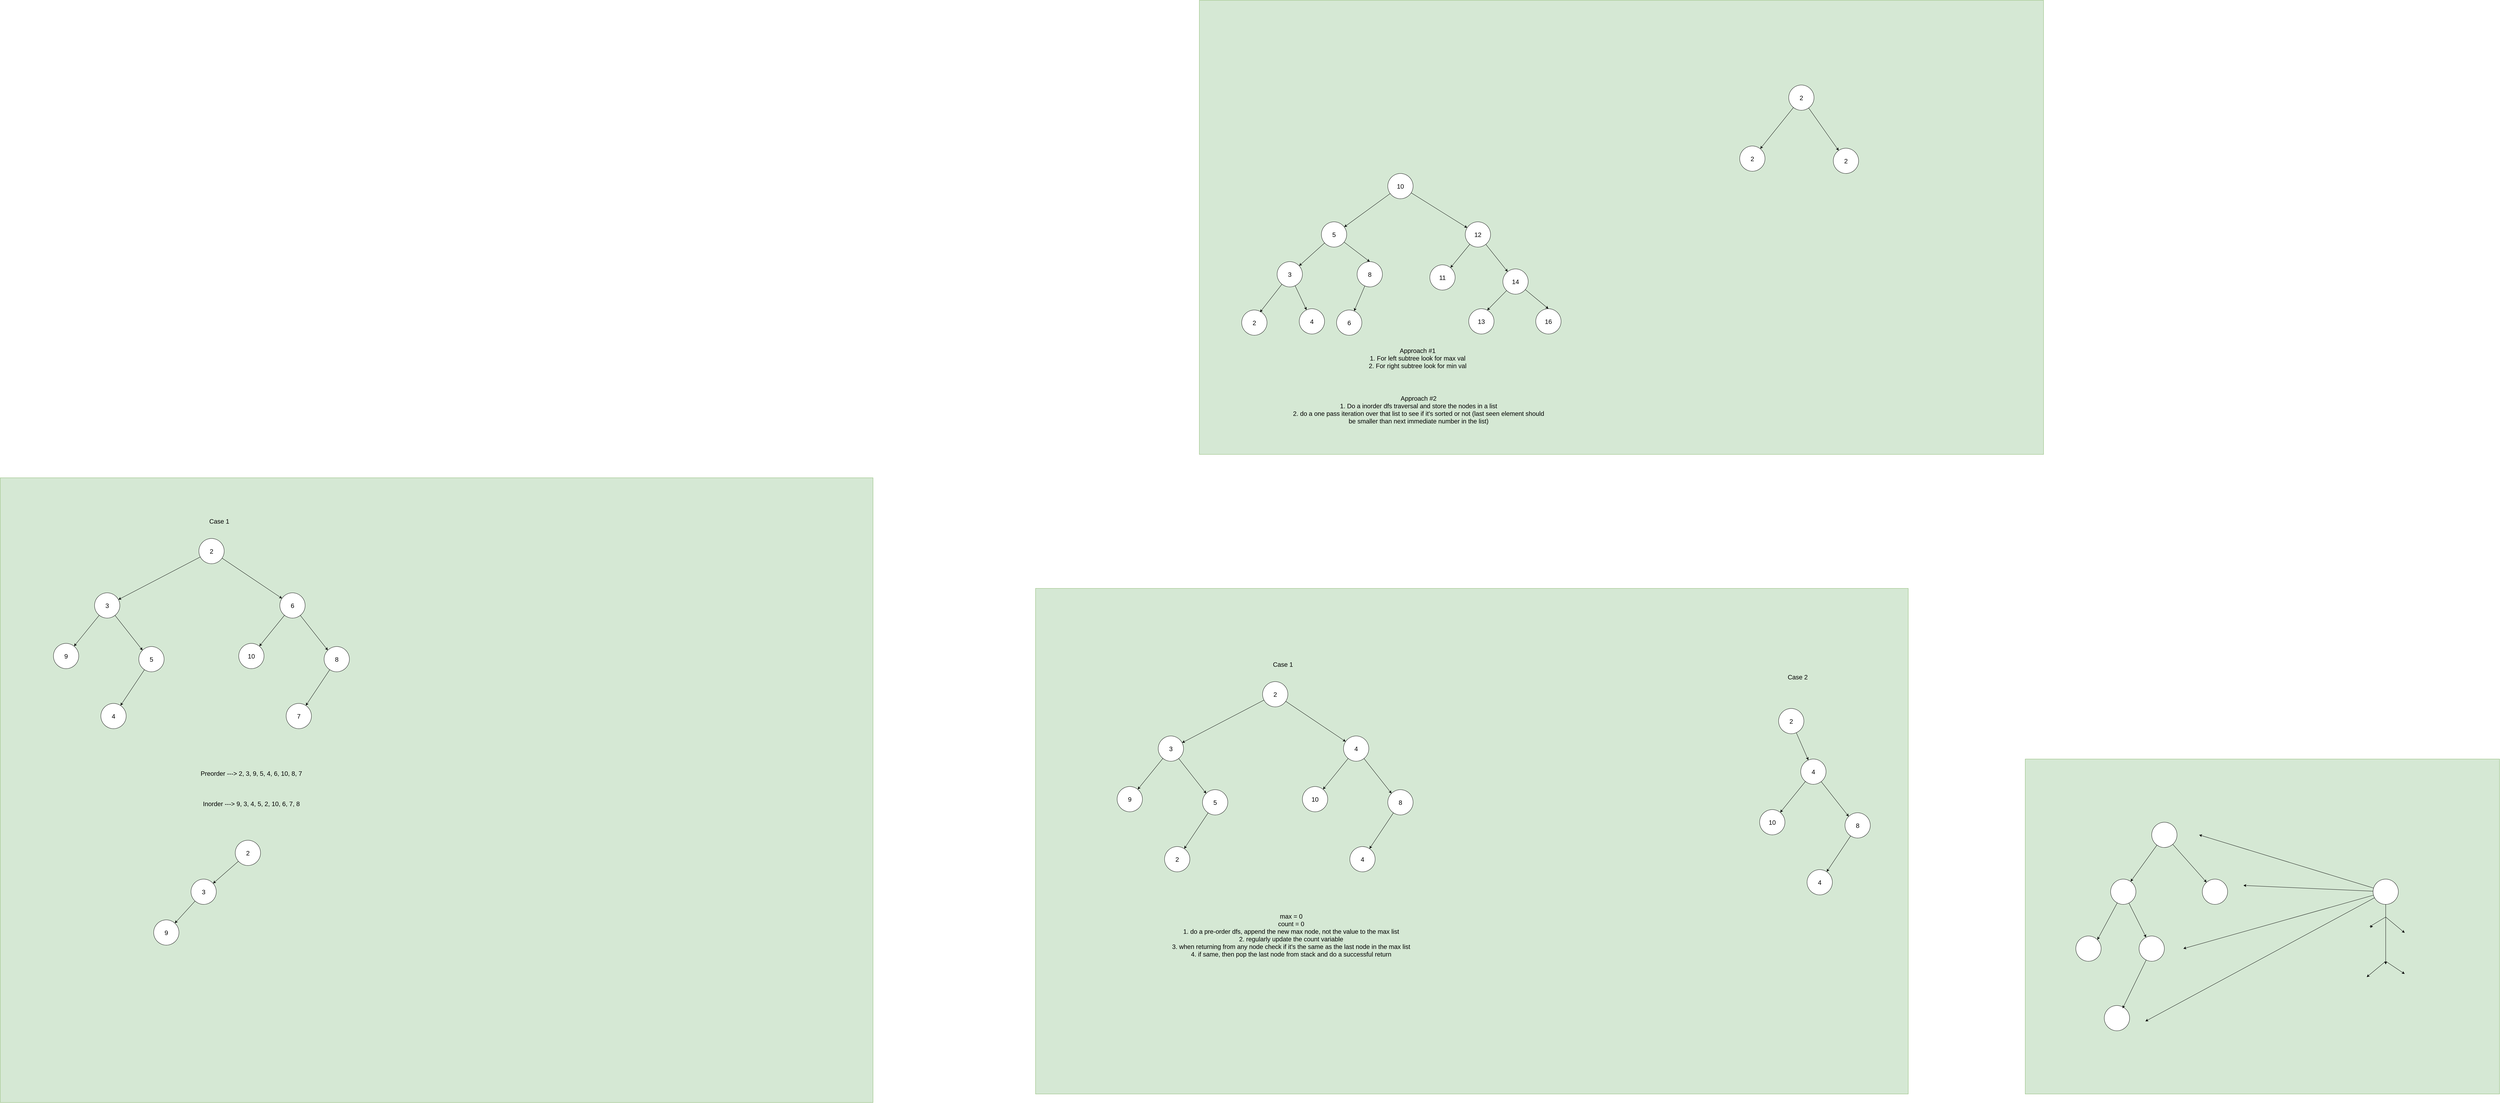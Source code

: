 <mxfile version="28.1.2">
  <diagram name="Page-1" id="-V5eyUZUevWGcDfwCRki">
    <mxGraphModel dx="8384" dy="3651" grid="0" gridSize="10" guides="1" tooltips="1" connect="1" arrows="1" fold="1" page="0" pageScale="1" pageWidth="827" pageHeight="1169" math="0" shadow="0">
      <root>
        <mxCell id="0" />
        <mxCell id="1" parent="0" />
        <mxCell id="ReoDC_EvISEHS6CsVMK7-22" value="" style="rounded=0;whiteSpace=wrap;html=1;fillColor=#d5e8d4;strokeColor=#82b366;movable=1;resizable=1;rotatable=1;deletable=1;editable=1;locked=0;connectable=1;" vertex="1" parent="1">
          <mxGeometry x="-6694" y="-980" width="2760" height="1977" as="geometry" />
        </mxCell>
        <mxCell id="ocrkSPp6K2ap7oZUDr7T-26" value="" style="rounded=0;whiteSpace=wrap;html=1;fillColor=#d5e8d4;strokeColor=#82b366;" parent="1" vertex="1">
          <mxGeometry x="-290" y="-90" width="1500" height="1060" as="geometry" />
        </mxCell>
        <mxCell id="ocrkSPp6K2ap7oZUDr7T-8" style="edgeStyle=none;rounded=0;orthogonalLoop=1;jettySize=auto;html=1;" parent="1" source="ocrkSPp6K2ap7oZUDr7T-1" target="ocrkSPp6K2ap7oZUDr7T-2" edge="1">
          <mxGeometry relative="1" as="geometry" />
        </mxCell>
        <mxCell id="ocrkSPp6K2ap7oZUDr7T-9" style="edgeStyle=none;rounded=0;orthogonalLoop=1;jettySize=auto;html=1;" parent="1" source="ocrkSPp6K2ap7oZUDr7T-1" target="ocrkSPp6K2ap7oZUDr7T-3" edge="1">
          <mxGeometry relative="1" as="geometry" />
        </mxCell>
        <mxCell id="ocrkSPp6K2ap7oZUDr7T-1" value="" style="ellipse;whiteSpace=wrap;html=1;aspect=fixed;" parent="1" vertex="1">
          <mxGeometry x="110" y="110" width="80" height="80" as="geometry" />
        </mxCell>
        <mxCell id="ocrkSPp6K2ap7oZUDr7T-10" style="edgeStyle=none;rounded=0;orthogonalLoop=1;jettySize=auto;html=1;entryX=1;entryY=0;entryDx=0;entryDy=0;" parent="1" source="ocrkSPp6K2ap7oZUDr7T-2" target="ocrkSPp6K2ap7oZUDr7T-4" edge="1">
          <mxGeometry relative="1" as="geometry" />
        </mxCell>
        <mxCell id="ocrkSPp6K2ap7oZUDr7T-11" style="edgeStyle=none;rounded=0;orthogonalLoop=1;jettySize=auto;html=1;" parent="1" source="ocrkSPp6K2ap7oZUDr7T-2" target="ocrkSPp6K2ap7oZUDr7T-5" edge="1">
          <mxGeometry relative="1" as="geometry" />
        </mxCell>
        <mxCell id="ocrkSPp6K2ap7oZUDr7T-2" value="" style="ellipse;whiteSpace=wrap;html=1;aspect=fixed;" parent="1" vertex="1">
          <mxGeometry x="-20" y="290" width="80" height="80" as="geometry" />
        </mxCell>
        <mxCell id="ocrkSPp6K2ap7oZUDr7T-3" value="" style="ellipse;whiteSpace=wrap;html=1;aspect=fixed;" parent="1" vertex="1">
          <mxGeometry x="270" y="290" width="80" height="80" as="geometry" />
        </mxCell>
        <mxCell id="ocrkSPp6K2ap7oZUDr7T-4" value="" style="ellipse;whiteSpace=wrap;html=1;aspect=fixed;" parent="1" vertex="1">
          <mxGeometry x="-130" y="470" width="80" height="80" as="geometry" />
        </mxCell>
        <mxCell id="ocrkSPp6K2ap7oZUDr7T-5" value="" style="ellipse;whiteSpace=wrap;html=1;aspect=fixed;" parent="1" vertex="1">
          <mxGeometry x="70" y="470" width="80" height="80" as="geometry" />
        </mxCell>
        <mxCell id="ocrkSPp6K2ap7oZUDr7T-6" value="" style="ellipse;whiteSpace=wrap;html=1;aspect=fixed;" parent="1" vertex="1">
          <mxGeometry x="-40" y="690" width="80" height="80" as="geometry" />
        </mxCell>
        <mxCell id="ocrkSPp6K2ap7oZUDr7T-12" style="edgeStyle=none;rounded=0;orthogonalLoop=1;jettySize=auto;html=1;entryX=0.725;entryY=0.113;entryDx=0;entryDy=0;entryPerimeter=0;" parent="1" source="ocrkSPp6K2ap7oZUDr7T-5" target="ocrkSPp6K2ap7oZUDr7T-6" edge="1">
          <mxGeometry relative="1" as="geometry" />
        </mxCell>
        <mxCell id="ocrkSPp6K2ap7oZUDr7T-14" style="edgeStyle=none;rounded=0;orthogonalLoop=1;jettySize=auto;html=1;" parent="1" source="ocrkSPp6K2ap7oZUDr7T-13" edge="1">
          <mxGeometry relative="1" as="geometry">
            <mxPoint x="850" y="560" as="targetPoint" />
          </mxGeometry>
        </mxCell>
        <mxCell id="ocrkSPp6K2ap7oZUDr7T-21" style="edgeStyle=none;rounded=0;orthogonalLoop=1;jettySize=auto;html=1;" parent="1" source="ocrkSPp6K2ap7oZUDr7T-13" edge="1">
          <mxGeometry relative="1" as="geometry">
            <mxPoint x="400" y="310" as="targetPoint" />
          </mxGeometry>
        </mxCell>
        <mxCell id="ocrkSPp6K2ap7oZUDr7T-22" style="edgeStyle=none;rounded=0;orthogonalLoop=1;jettySize=auto;html=1;" parent="1" source="ocrkSPp6K2ap7oZUDr7T-13" edge="1">
          <mxGeometry relative="1" as="geometry">
            <mxPoint x="210" y="510" as="targetPoint" />
          </mxGeometry>
        </mxCell>
        <mxCell id="ocrkSPp6K2ap7oZUDr7T-23" style="edgeStyle=none;rounded=0;orthogonalLoop=1;jettySize=auto;html=1;" parent="1" source="ocrkSPp6K2ap7oZUDr7T-13" edge="1">
          <mxGeometry relative="1" as="geometry">
            <mxPoint x="90" y="740" as="targetPoint" />
          </mxGeometry>
        </mxCell>
        <mxCell id="ocrkSPp6K2ap7oZUDr7T-24" style="edgeStyle=none;rounded=0;orthogonalLoop=1;jettySize=auto;html=1;" parent="1" source="ocrkSPp6K2ap7oZUDr7T-13" edge="1">
          <mxGeometry relative="1" as="geometry">
            <mxPoint x="260" y="150" as="targetPoint" />
          </mxGeometry>
        </mxCell>
        <mxCell id="ocrkSPp6K2ap7oZUDr7T-13" value="" style="ellipse;whiteSpace=wrap;html=1;aspect=fixed;" parent="1" vertex="1">
          <mxGeometry x="810" y="290" width="80" height="80" as="geometry" />
        </mxCell>
        <mxCell id="ocrkSPp6K2ap7oZUDr7T-15" style="edgeStyle=none;rounded=0;orthogonalLoop=1;jettySize=auto;html=1;" parent="1" edge="1">
          <mxGeometry relative="1" as="geometry">
            <mxPoint x="810" y="440" as="targetPoint" />
            <mxPoint x="850" y="410" as="sourcePoint" />
            <Array as="points">
              <mxPoint x="800" y="440" />
            </Array>
          </mxGeometry>
        </mxCell>
        <mxCell id="ocrkSPp6K2ap7oZUDr7T-17" style="edgeStyle=none;rounded=0;orthogonalLoop=1;jettySize=auto;html=1;" parent="1" edge="1">
          <mxGeometry relative="1" as="geometry">
            <mxPoint x="910" y="460" as="targetPoint" />
            <mxPoint x="850" y="410" as="sourcePoint" />
          </mxGeometry>
        </mxCell>
        <mxCell id="ocrkSPp6K2ap7oZUDr7T-19" style="edgeStyle=none;rounded=0;orthogonalLoop=1;jettySize=auto;html=1;" parent="1" edge="1">
          <mxGeometry relative="1" as="geometry">
            <mxPoint x="790" y="600" as="targetPoint" />
            <mxPoint x="850" y="550" as="sourcePoint" />
          </mxGeometry>
        </mxCell>
        <mxCell id="ocrkSPp6K2ap7oZUDr7T-20" style="edgeStyle=none;rounded=0;orthogonalLoop=1;jettySize=auto;html=1;" parent="1" edge="1">
          <mxGeometry relative="1" as="geometry">
            <mxPoint x="910" y="590" as="targetPoint" />
            <mxPoint x="850" y="550" as="sourcePoint" />
          </mxGeometry>
        </mxCell>
        <mxCell id="ocrkSPp6K2ap7oZUDr7T-27" value="" style="rounded=0;whiteSpace=wrap;html=1;fillColor=#d5e8d4;strokeColor=#82b366;movable=0;resizable=0;rotatable=0;deletable=0;editable=0;locked=1;connectable=0;" parent="1" vertex="1">
          <mxGeometry x="-3420" y="-630" width="2760" height="1600" as="geometry" />
        </mxCell>
        <mxCell id="ocrkSPp6K2ap7oZUDr7T-40" value="" style="group" parent="1" vertex="1" connectable="0">
          <mxGeometry x="-1130" y="-250" width="350" height="590" as="geometry" />
        </mxCell>
        <mxCell id="ocrkSPp6K2ap7oZUDr7T-33" style="edgeStyle=none;rounded=0;orthogonalLoop=1;jettySize=auto;html=1;" parent="ocrkSPp6K2ap7oZUDr7T-40" source="ocrkSPp6K2ap7oZUDr7T-28" target="ocrkSPp6K2ap7oZUDr7T-29" edge="1">
          <mxGeometry relative="1" as="geometry" />
        </mxCell>
        <mxCell id="ocrkSPp6K2ap7oZUDr7T-28" value="&lt;font style=&quot;font-size: 20px;&quot;&gt;2&lt;/font&gt;" style="ellipse;whiteSpace=wrap;html=1;aspect=fixed;" parent="ocrkSPp6K2ap7oZUDr7T-40" vertex="1">
          <mxGeometry x="60" width="80" height="80" as="geometry" />
        </mxCell>
        <mxCell id="ocrkSPp6K2ap7oZUDr7T-35" style="edgeStyle=none;rounded=0;orthogonalLoop=1;jettySize=auto;html=1;" parent="ocrkSPp6K2ap7oZUDr7T-40" source="ocrkSPp6K2ap7oZUDr7T-29" target="ocrkSPp6K2ap7oZUDr7T-30" edge="1">
          <mxGeometry relative="1" as="geometry" />
        </mxCell>
        <mxCell id="ocrkSPp6K2ap7oZUDr7T-36" style="edgeStyle=none;rounded=0;orthogonalLoop=1;jettySize=auto;html=1;entryX=0;entryY=0;entryDx=0;entryDy=0;" parent="ocrkSPp6K2ap7oZUDr7T-40" source="ocrkSPp6K2ap7oZUDr7T-29" target="ocrkSPp6K2ap7oZUDr7T-31" edge="1">
          <mxGeometry relative="1" as="geometry" />
        </mxCell>
        <mxCell id="ocrkSPp6K2ap7oZUDr7T-29" value="4" style="ellipse;whiteSpace=wrap;html=1;aspect=fixed;fontSize=20;" parent="ocrkSPp6K2ap7oZUDr7T-40" vertex="1">
          <mxGeometry x="130" y="160" width="80" height="80" as="geometry" />
        </mxCell>
        <mxCell id="ocrkSPp6K2ap7oZUDr7T-30" value="10" style="ellipse;whiteSpace=wrap;html=1;aspect=fixed;fontSize=20;" parent="ocrkSPp6K2ap7oZUDr7T-40" vertex="1">
          <mxGeometry y="320" width="80" height="80" as="geometry" />
        </mxCell>
        <mxCell id="ocrkSPp6K2ap7oZUDr7T-34" style="edgeStyle=none;rounded=0;orthogonalLoop=1;jettySize=auto;html=1;" parent="ocrkSPp6K2ap7oZUDr7T-40" source="ocrkSPp6K2ap7oZUDr7T-31" target="ocrkSPp6K2ap7oZUDr7T-32" edge="1">
          <mxGeometry relative="1" as="geometry" />
        </mxCell>
        <mxCell id="ocrkSPp6K2ap7oZUDr7T-31" value="8" style="ellipse;whiteSpace=wrap;html=1;aspect=fixed;fontSize=20;" parent="ocrkSPp6K2ap7oZUDr7T-40" vertex="1">
          <mxGeometry x="270" y="330" width="80" height="80" as="geometry" />
        </mxCell>
        <mxCell id="ocrkSPp6K2ap7oZUDr7T-32" value="4" style="ellipse;whiteSpace=wrap;html=1;aspect=fixed;fontSize=20;" parent="ocrkSPp6K2ap7oZUDr7T-40" vertex="1">
          <mxGeometry x="150" y="510" width="80" height="80" as="geometry" />
        </mxCell>
        <mxCell id="ocrkSPp6K2ap7oZUDr7T-62" value="Case 2" style="text;html=1;align=center;verticalAlign=middle;whiteSpace=wrap;rounded=0;fontFamily=Helvetica;fontSize=20;fontColor=default;" parent="1" vertex="1">
          <mxGeometry x="-1053" y="-365" width="87" height="30" as="geometry" />
        </mxCell>
        <mxCell id="ocrkSPp6K2ap7oZUDr7T-63" value="max = 0&lt;div&gt;count = 0&lt;/div&gt;&lt;div&gt;1. do a pre-order dfs, append the new max node, not the value to the max list&lt;/div&gt;&lt;div&gt;2. regularly update the count variable&lt;/div&gt;&lt;div&gt;3. when returning from any node check if it&#39;s the same as the last node in the max list&lt;br&gt;4. if same, then pop the last node from stack and do a successful return&lt;/div&gt;" style="text;html=1;align=center;verticalAlign=middle;whiteSpace=wrap;rounded=0;fontFamily=Helvetica;fontSize=20;fontColor=default;" parent="1" vertex="1">
          <mxGeometry x="-3038" y="310" width="853" height="313" as="geometry" />
        </mxCell>
        <mxCell id="ocrkSPp6K2ap7oZUDr7T-64" value="" style="rounded=0;whiteSpace=wrap;html=1;fillColor=#d5e8d4;strokeColor=#82b366;movable=0;resizable=0;rotatable=0;deletable=0;editable=0;locked=1;connectable=0;" parent="1" vertex="1">
          <mxGeometry x="-2902" y="-2491" width="2670" height="1437" as="geometry" />
        </mxCell>
        <mxCell id="ocrkSPp6K2ap7oZUDr7T-67" value="" style="edgeStyle=none;rounded=0;orthogonalLoop=1;jettySize=auto;html=1;fontFamily=Helvetica;fontSize=20;fontColor=default;" parent="1" source="ocrkSPp6K2ap7oZUDr7T-65" target="ocrkSPp6K2ap7oZUDr7T-66" edge="1">
          <mxGeometry relative="1" as="geometry" />
        </mxCell>
        <mxCell id="ocrkSPp6K2ap7oZUDr7T-71" value="" style="edgeStyle=none;rounded=0;orthogonalLoop=1;jettySize=auto;html=1;fontFamily=Helvetica;fontSize=12;fontColor=default;" parent="1" source="ocrkSPp6K2ap7oZUDr7T-65" target="ocrkSPp6K2ap7oZUDr7T-70" edge="1">
          <mxGeometry relative="1" as="geometry" />
        </mxCell>
        <mxCell id="ocrkSPp6K2ap7oZUDr7T-65" value="10" style="ellipse;whiteSpace=wrap;html=1;aspect=fixed;fontSize=20;" parent="1" vertex="1">
          <mxGeometry x="-2306" y="-1943" width="80" height="80" as="geometry" />
        </mxCell>
        <mxCell id="ocrkSPp6K2ap7oZUDr7T-73" value="" style="edgeStyle=none;rounded=0;orthogonalLoop=1;jettySize=auto;html=1;fontFamily=Helvetica;fontSize=20;fontColor=default;" parent="1" source="ocrkSPp6K2ap7oZUDr7T-66" target="ocrkSPp6K2ap7oZUDr7T-72" edge="1">
          <mxGeometry relative="1" as="geometry" />
        </mxCell>
        <mxCell id="ocrkSPp6K2ap7oZUDr7T-75" value="" style="edgeStyle=none;rounded=0;orthogonalLoop=1;jettySize=auto;html=1;fontFamily=Helvetica;fontSize=20;fontColor=default;entryX=0.5;entryY=0;entryDx=0;entryDy=0;" parent="1" source="ocrkSPp6K2ap7oZUDr7T-66" target="ocrkSPp6K2ap7oZUDr7T-79" edge="1">
          <mxGeometry relative="1" as="geometry">
            <mxPoint x="-2347" y="-1653" as="targetPoint" />
          </mxGeometry>
        </mxCell>
        <mxCell id="ocrkSPp6K2ap7oZUDr7T-66" value="&lt;font style=&quot;font-size: 20px;&quot;&gt;5&lt;/font&gt;" style="ellipse;whiteSpace=wrap;html=1;aspect=fixed;" parent="1" vertex="1">
          <mxGeometry x="-2516" y="-1790" width="80" height="80" as="geometry" />
        </mxCell>
        <mxCell id="ocrkSPp6K2ap7oZUDr7T-88" style="edgeStyle=none;shape=connector;rounded=0;orthogonalLoop=1;jettySize=auto;html=1;strokeColor=default;align=center;verticalAlign=middle;fontFamily=Helvetica;fontSize=20;fontColor=default;labelBackgroundColor=default;endArrow=classic;" parent="1" source="ocrkSPp6K2ap7oZUDr7T-70" target="ocrkSPp6K2ap7oZUDr7T-86" edge="1">
          <mxGeometry relative="1" as="geometry" />
        </mxCell>
        <mxCell id="ocrkSPp6K2ap7oZUDr7T-89" style="edgeStyle=none;shape=connector;rounded=0;orthogonalLoop=1;jettySize=auto;html=1;strokeColor=default;align=center;verticalAlign=middle;fontFamily=Helvetica;fontSize=20;fontColor=default;labelBackgroundColor=default;endArrow=classic;" parent="1" source="ocrkSPp6K2ap7oZUDr7T-70" target="ocrkSPp6K2ap7oZUDr7T-87" edge="1">
          <mxGeometry relative="1" as="geometry" />
        </mxCell>
        <mxCell id="ocrkSPp6K2ap7oZUDr7T-70" value="12" style="ellipse;whiteSpace=wrap;html=1;aspect=fixed;fontSize=20;" parent="1" vertex="1">
          <mxGeometry x="-2061" y="-1790" width="80" height="80" as="geometry" />
        </mxCell>
        <mxCell id="ocrkSPp6K2ap7oZUDr7T-85" value="" style="rounded=0;orthogonalLoop=1;jettySize=auto;html=1;fontFamily=Helvetica;fontSize=20;fontColor=default;" parent="1" source="ocrkSPp6K2ap7oZUDr7T-72" target="ocrkSPp6K2ap7oZUDr7T-84" edge="1">
          <mxGeometry relative="1" as="geometry" />
        </mxCell>
        <mxCell id="ocrkSPp6K2ap7oZUDr7T-72" value="3" style="ellipse;whiteSpace=wrap;html=1;aspect=fixed;fontSize=20;" parent="1" vertex="1">
          <mxGeometry x="-2656" y="-1664" width="80" height="80" as="geometry" />
        </mxCell>
        <mxCell id="ocrkSPp6K2ap7oZUDr7T-83" style="rounded=0;orthogonalLoop=1;jettySize=auto;html=1;fontFamily=Helvetica;fontSize=20;fontColor=default;" parent="1" source="ocrkSPp6K2ap7oZUDr7T-79" target="ocrkSPp6K2ap7oZUDr7T-82" edge="1">
          <mxGeometry relative="1" as="geometry" />
        </mxCell>
        <mxCell id="ocrkSPp6K2ap7oZUDr7T-79" value="8" style="ellipse;whiteSpace=wrap;html=1;aspect=fixed;strokeColor=default;align=center;verticalAlign=middle;fontFamily=Helvetica;fontSize=20;fontColor=default;fillColor=default;" parent="1" vertex="1">
          <mxGeometry x="-2403" y="-1664" width="80" height="80" as="geometry" />
        </mxCell>
        <mxCell id="ocrkSPp6K2ap7oZUDr7T-82" value="6" style="ellipse;whiteSpace=wrap;html=1;aspect=fixed;strokeColor=default;align=center;verticalAlign=middle;fontFamily=Helvetica;fontSize=20;fontColor=default;fillColor=default;" parent="1" vertex="1">
          <mxGeometry x="-2468" y="-1511" width="80" height="80" as="geometry" />
        </mxCell>
        <mxCell id="ocrkSPp6K2ap7oZUDr7T-84" value="4" style="ellipse;whiteSpace=wrap;html=1;aspect=fixed;fontSize=20;" parent="1" vertex="1">
          <mxGeometry x="-2586" y="-1515" width="80" height="80" as="geometry" />
        </mxCell>
        <mxCell id="ocrkSPp6K2ap7oZUDr7T-86" value="11" style="ellipse;whiteSpace=wrap;html=1;aspect=fixed;strokeColor=default;align=center;verticalAlign=middle;fontFamily=Helvetica;fontSize=20;fontColor=default;fillColor=default;" parent="1" vertex="1">
          <mxGeometry x="-2173" y="-1654" width="80" height="80" as="geometry" />
        </mxCell>
        <mxCell id="ocrkSPp6K2ap7oZUDr7T-93" style="edgeStyle=none;shape=connector;rounded=0;orthogonalLoop=1;jettySize=auto;html=1;strokeColor=default;align=center;verticalAlign=middle;fontFamily=Helvetica;fontSize=20;fontColor=default;labelBackgroundColor=default;endArrow=classic;entryX=0.5;entryY=0;entryDx=0;entryDy=0;" parent="1" source="ocrkSPp6K2ap7oZUDr7T-87" target="ocrkSPp6K2ap7oZUDr7T-92" edge="1">
          <mxGeometry relative="1" as="geometry">
            <mxPoint x="-1851.526" y="-1513.368" as="targetPoint" />
          </mxGeometry>
        </mxCell>
        <mxCell id="ocrkSPp6K2ap7oZUDr7T-87" value="14" style="ellipse;whiteSpace=wrap;html=1;aspect=fixed;strokeColor=default;align=center;verticalAlign=middle;fontFamily=Helvetica;fontSize=20;fontColor=default;fillColor=default;" parent="1" vertex="1">
          <mxGeometry x="-1942" y="-1641" width="80" height="80" as="geometry" />
        </mxCell>
        <mxCell id="ocrkSPp6K2ap7oZUDr7T-91" value="13" style="ellipse;whiteSpace=wrap;html=1;aspect=fixed;strokeColor=default;align=center;verticalAlign=middle;fontFamily=Helvetica;fontSize=20;fontColor=default;fillColor=default;" parent="1" vertex="1">
          <mxGeometry x="-2050" y="-1515" width="80" height="80" as="geometry" />
        </mxCell>
        <mxCell id="ocrkSPp6K2ap7oZUDr7T-92" value="16" style="ellipse;whiteSpace=wrap;html=1;aspect=fixed;strokeColor=default;align=center;verticalAlign=middle;fontFamily=Helvetica;fontSize=20;fontColor=default;fillColor=default;" parent="1" vertex="1">
          <mxGeometry x="-1838" y="-1515" width="80" height="80" as="geometry" />
        </mxCell>
        <mxCell id="ocrkSPp6K2ap7oZUDr7T-94" style="edgeStyle=none;shape=connector;rounded=0;orthogonalLoop=1;jettySize=auto;html=1;entryX=0.731;entryY=0.06;entryDx=0;entryDy=0;entryPerimeter=0;strokeColor=default;align=center;verticalAlign=middle;fontFamily=Helvetica;fontSize=20;fontColor=default;labelBackgroundColor=default;endArrow=classic;" parent="1" source="ocrkSPp6K2ap7oZUDr7T-87" target="ocrkSPp6K2ap7oZUDr7T-91" edge="1">
          <mxGeometry relative="1" as="geometry" />
        </mxCell>
        <mxCell id="ocrkSPp6K2ap7oZUDr7T-95" value="&lt;div&gt;Approach #1&lt;/div&gt;1. For left subtree look for max val&lt;div&gt;2. For right subtree look for min val&lt;/div&gt;" style="text;html=1;align=center;verticalAlign=middle;whiteSpace=wrap;rounded=0;fontFamily=Helvetica;fontSize=20;labelBackgroundColor=none;fillColor=none;opacity=0;" parent="1" vertex="1">
          <mxGeometry x="-2571" y="-1374" width="719" height="30" as="geometry" />
        </mxCell>
        <mxCell id="ocrkSPp6K2ap7oZUDr7T-96" value="&lt;div&gt;Approach #2&lt;/div&gt;1. Do a inorder dfs traversal and store the nodes in a list&lt;div&gt;2. do a one pass iteration over that list to see if it&#39;s sorted or not (last seen element should be smaller than next immediate number in the list)&lt;/div&gt;" style="text;html=1;align=center;verticalAlign=middle;whiteSpace=wrap;rounded=0;fontFamily=Helvetica;fontSize=20;labelBackgroundColor=none;fillColor=none;opacity=0;" parent="1" vertex="1">
          <mxGeometry x="-2608" y="-1259" width="799" height="125" as="geometry" />
        </mxCell>
        <mxCell id="ocrkSPp6K2ap7oZUDr7T-97" value="2" style="ellipse;whiteSpace=wrap;html=1;aspect=fixed;fontSize=20;" parent="1" vertex="1">
          <mxGeometry x="-2768" y="-1511" width="80" height="80" as="geometry" />
        </mxCell>
        <mxCell id="ocrkSPp6K2ap7oZUDr7T-98" style="edgeStyle=none;shape=connector;rounded=0;orthogonalLoop=1;jettySize=auto;html=1;entryX=0.725;entryY=0.088;entryDx=0;entryDy=0;entryPerimeter=0;strokeColor=default;align=center;verticalAlign=middle;fontFamily=Helvetica;fontSize=20;fontColor=default;labelBackgroundColor=default;endArrow=classic;" parent="1" source="ocrkSPp6K2ap7oZUDr7T-72" target="ocrkSPp6K2ap7oZUDr7T-97" edge="1">
          <mxGeometry relative="1" as="geometry" />
        </mxCell>
        <mxCell id="ocrkSPp6K2ap7oZUDr7T-102" style="edgeStyle=none;shape=connector;rounded=0;orthogonalLoop=1;jettySize=auto;html=1;strokeColor=default;align=center;verticalAlign=middle;fontFamily=Helvetica;fontSize=20;fontColor=default;labelBackgroundColor=default;endArrow=classic;" parent="1" source="ocrkSPp6K2ap7oZUDr7T-99" target="ocrkSPp6K2ap7oZUDr7T-100" edge="1">
          <mxGeometry relative="1" as="geometry" />
        </mxCell>
        <mxCell id="ocrkSPp6K2ap7oZUDr7T-103" style="edgeStyle=none;shape=connector;rounded=0;orthogonalLoop=1;jettySize=auto;html=1;strokeColor=default;align=center;verticalAlign=middle;fontFamily=Helvetica;fontSize=20;fontColor=default;labelBackgroundColor=default;endArrow=classic;" parent="1" source="ocrkSPp6K2ap7oZUDr7T-99" target="ocrkSPp6K2ap7oZUDr7T-101" edge="1">
          <mxGeometry relative="1" as="geometry" />
        </mxCell>
        <mxCell id="ocrkSPp6K2ap7oZUDr7T-99" value="2" style="ellipse;whiteSpace=wrap;html=1;aspect=fixed;fontSize=20;" parent="1" vertex="1">
          <mxGeometry x="-1038" y="-2223" width="80" height="80" as="geometry" />
        </mxCell>
        <mxCell id="ocrkSPp6K2ap7oZUDr7T-100" value="2" style="ellipse;whiteSpace=wrap;html=1;aspect=fixed;fontSize=20;" parent="1" vertex="1">
          <mxGeometry x="-1193" y="-2030" width="80" height="80" as="geometry" />
        </mxCell>
        <mxCell id="ocrkSPp6K2ap7oZUDr7T-101" value="2" style="ellipse;whiteSpace=wrap;html=1;aspect=fixed;fontSize=20;" parent="1" vertex="1">
          <mxGeometry x="-897" y="-2023" width="80" height="80" as="geometry" />
        </mxCell>
        <mxCell id="ReoDC_EvISEHS6CsVMK7-1" value="" style="group" vertex="1" connectable="0" parent="1">
          <mxGeometry x="-3162" y="-405" width="936" height="672" as="geometry" />
        </mxCell>
        <mxCell id="ocrkSPp6K2ap7oZUDr7T-42" style="edgeStyle=none;rounded=0;orthogonalLoop=1;jettySize=auto;html=1;" parent="ReoDC_EvISEHS6CsVMK7-1" source="ocrkSPp6K2ap7oZUDr7T-43" target="ocrkSPp6K2ap7oZUDr7T-46" edge="1">
          <mxGeometry relative="1" as="geometry" />
        </mxCell>
        <mxCell id="ocrkSPp6K2ap7oZUDr7T-60" style="edgeStyle=none;rounded=0;orthogonalLoop=1;jettySize=auto;html=1;fontFamily=Helvetica;fontSize=12;fontColor=default;" parent="ReoDC_EvISEHS6CsVMK7-1" source="ocrkSPp6K2ap7oZUDr7T-43" target="ocrkSPp6K2ap7oZUDr7T-55" edge="1">
          <mxGeometry relative="1" as="geometry" />
        </mxCell>
        <mxCell id="ocrkSPp6K2ap7oZUDr7T-43" value="&lt;font style=&quot;font-size: 20px;&quot;&gt;2&lt;/font&gt;" style="ellipse;whiteSpace=wrap;html=1;aspect=fixed;" parent="ReoDC_EvISEHS6CsVMK7-1" vertex="1">
          <mxGeometry x="460" y="70" width="80" height="80" as="geometry" />
        </mxCell>
        <mxCell id="ocrkSPp6K2ap7oZUDr7T-51" value="" style="group" parent="ReoDC_EvISEHS6CsVMK7-1" vertex="1" connectable="0">
          <mxGeometry x="586" y="242" width="350" height="430" as="geometry" />
        </mxCell>
        <mxCell id="ocrkSPp6K2ap7oZUDr7T-44" style="edgeStyle=none;rounded=0;orthogonalLoop=1;jettySize=auto;html=1;" parent="ocrkSPp6K2ap7oZUDr7T-51" source="ocrkSPp6K2ap7oZUDr7T-46" target="ocrkSPp6K2ap7oZUDr7T-47" edge="1">
          <mxGeometry relative="1" as="geometry" />
        </mxCell>
        <mxCell id="ocrkSPp6K2ap7oZUDr7T-45" style="edgeStyle=none;rounded=0;orthogonalLoop=1;jettySize=auto;html=1;entryX=0;entryY=0;entryDx=0;entryDy=0;" parent="ocrkSPp6K2ap7oZUDr7T-51" source="ocrkSPp6K2ap7oZUDr7T-46" target="ocrkSPp6K2ap7oZUDr7T-49" edge="1">
          <mxGeometry relative="1" as="geometry" />
        </mxCell>
        <mxCell id="ocrkSPp6K2ap7oZUDr7T-46" value="4" style="ellipse;whiteSpace=wrap;html=1;aspect=fixed;fontSize=20;" parent="ocrkSPp6K2ap7oZUDr7T-51" vertex="1">
          <mxGeometry x="130" width="80" height="80" as="geometry" />
        </mxCell>
        <mxCell id="ocrkSPp6K2ap7oZUDr7T-47" value="10" style="ellipse;whiteSpace=wrap;html=1;aspect=fixed;fontSize=20;" parent="ocrkSPp6K2ap7oZUDr7T-51" vertex="1">
          <mxGeometry y="160" width="80" height="80" as="geometry" />
        </mxCell>
        <mxCell id="ocrkSPp6K2ap7oZUDr7T-48" style="edgeStyle=none;rounded=0;orthogonalLoop=1;jettySize=auto;html=1;" parent="ocrkSPp6K2ap7oZUDr7T-51" source="ocrkSPp6K2ap7oZUDr7T-49" target="ocrkSPp6K2ap7oZUDr7T-50" edge="1">
          <mxGeometry relative="1" as="geometry" />
        </mxCell>
        <mxCell id="ocrkSPp6K2ap7oZUDr7T-49" value="8" style="ellipse;whiteSpace=wrap;html=1;aspect=fixed;fontSize=20;" parent="ocrkSPp6K2ap7oZUDr7T-51" vertex="1">
          <mxGeometry x="270" y="170" width="80" height="80" as="geometry" />
        </mxCell>
        <mxCell id="ocrkSPp6K2ap7oZUDr7T-50" value="4" style="ellipse;whiteSpace=wrap;html=1;aspect=fixed;fontSize=20;" parent="ocrkSPp6K2ap7oZUDr7T-51" vertex="1">
          <mxGeometry x="150" y="350" width="80" height="80" as="geometry" />
        </mxCell>
        <mxCell id="ocrkSPp6K2ap7oZUDr7T-53" style="edgeStyle=none;rounded=0;orthogonalLoop=1;jettySize=auto;html=1;" parent="ReoDC_EvISEHS6CsVMK7-1" source="ocrkSPp6K2ap7oZUDr7T-55" target="ocrkSPp6K2ap7oZUDr7T-56" edge="1">
          <mxGeometry relative="1" as="geometry" />
        </mxCell>
        <mxCell id="ocrkSPp6K2ap7oZUDr7T-54" style="edgeStyle=none;rounded=0;orthogonalLoop=1;jettySize=auto;html=1;entryX=0;entryY=0;entryDx=0;entryDy=0;" parent="ReoDC_EvISEHS6CsVMK7-1" source="ocrkSPp6K2ap7oZUDr7T-55" target="ocrkSPp6K2ap7oZUDr7T-58" edge="1">
          <mxGeometry relative="1" as="geometry" />
        </mxCell>
        <mxCell id="ocrkSPp6K2ap7oZUDr7T-55" value="3" style="ellipse;whiteSpace=wrap;html=1;aspect=fixed;fontSize=20;container=0;" parent="ReoDC_EvISEHS6CsVMK7-1" vertex="1">
          <mxGeometry x="130" y="242" width="80" height="80" as="geometry" />
        </mxCell>
        <mxCell id="ocrkSPp6K2ap7oZUDr7T-56" value="9" style="ellipse;whiteSpace=wrap;html=1;aspect=fixed;fontSize=20;container=0;" parent="ReoDC_EvISEHS6CsVMK7-1" vertex="1">
          <mxGeometry y="402" width="80" height="80" as="geometry" />
        </mxCell>
        <mxCell id="ocrkSPp6K2ap7oZUDr7T-57" style="edgeStyle=none;rounded=0;orthogonalLoop=1;jettySize=auto;html=1;" parent="ReoDC_EvISEHS6CsVMK7-1" source="ocrkSPp6K2ap7oZUDr7T-58" target="ocrkSPp6K2ap7oZUDr7T-59" edge="1">
          <mxGeometry relative="1" as="geometry" />
        </mxCell>
        <mxCell id="ocrkSPp6K2ap7oZUDr7T-58" value="5" style="ellipse;whiteSpace=wrap;html=1;aspect=fixed;fontSize=20;container=0;" parent="ReoDC_EvISEHS6CsVMK7-1" vertex="1">
          <mxGeometry x="270" y="412" width="80" height="80" as="geometry" />
        </mxCell>
        <mxCell id="ocrkSPp6K2ap7oZUDr7T-59" value="2" style="ellipse;whiteSpace=wrap;html=1;aspect=fixed;fontSize=20;container=0;" parent="ReoDC_EvISEHS6CsVMK7-1" vertex="1">
          <mxGeometry x="150" y="592" width="80" height="80" as="geometry" />
        </mxCell>
        <mxCell id="ocrkSPp6K2ap7oZUDr7T-61" value="Case 1" style="text;html=1;align=center;verticalAlign=middle;whiteSpace=wrap;rounded=0;fontFamily=Helvetica;fontSize=20;fontColor=default;" parent="ReoDC_EvISEHS6CsVMK7-1" vertex="1">
          <mxGeometry x="480" width="89" height="30" as="geometry" />
        </mxCell>
        <mxCell id="ReoDC_EvISEHS6CsVMK7-2" value="" style="group" vertex="1" connectable="0" parent="1">
          <mxGeometry x="-6526" y="-858" width="936" height="672" as="geometry" />
        </mxCell>
        <mxCell id="ReoDC_EvISEHS6CsVMK7-3" style="edgeStyle=none;rounded=0;orthogonalLoop=1;jettySize=auto;html=1;" edge="1" parent="ReoDC_EvISEHS6CsVMK7-2" source="ReoDC_EvISEHS6CsVMK7-5" target="ReoDC_EvISEHS6CsVMK7-9">
          <mxGeometry relative="1" as="geometry" />
        </mxCell>
        <mxCell id="ReoDC_EvISEHS6CsVMK7-4" style="edgeStyle=none;rounded=0;orthogonalLoop=1;jettySize=auto;html=1;fontFamily=Helvetica;fontSize=12;fontColor=default;" edge="1" parent="ReoDC_EvISEHS6CsVMK7-2" source="ReoDC_EvISEHS6CsVMK7-5" target="ReoDC_EvISEHS6CsVMK7-16">
          <mxGeometry relative="1" as="geometry" />
        </mxCell>
        <mxCell id="ReoDC_EvISEHS6CsVMK7-5" value="&lt;font style=&quot;font-size: 20px;&quot;&gt;2&lt;/font&gt;" style="ellipse;whiteSpace=wrap;html=1;aspect=fixed;" vertex="1" parent="ReoDC_EvISEHS6CsVMK7-2">
          <mxGeometry x="460" y="70" width="80" height="80" as="geometry" />
        </mxCell>
        <mxCell id="ReoDC_EvISEHS6CsVMK7-6" value="" style="group" vertex="1" connectable="0" parent="ReoDC_EvISEHS6CsVMK7-2">
          <mxGeometry x="586" y="242" width="350" height="430" as="geometry" />
        </mxCell>
        <mxCell id="ReoDC_EvISEHS6CsVMK7-7" style="edgeStyle=none;rounded=0;orthogonalLoop=1;jettySize=auto;html=1;" edge="1" parent="ReoDC_EvISEHS6CsVMK7-6" source="ReoDC_EvISEHS6CsVMK7-9" target="ReoDC_EvISEHS6CsVMK7-10">
          <mxGeometry relative="1" as="geometry" />
        </mxCell>
        <mxCell id="ReoDC_EvISEHS6CsVMK7-8" style="edgeStyle=none;rounded=0;orthogonalLoop=1;jettySize=auto;html=1;entryX=0;entryY=0;entryDx=0;entryDy=0;" edge="1" parent="ReoDC_EvISEHS6CsVMK7-6" source="ReoDC_EvISEHS6CsVMK7-9" target="ReoDC_EvISEHS6CsVMK7-12">
          <mxGeometry relative="1" as="geometry" />
        </mxCell>
        <mxCell id="ReoDC_EvISEHS6CsVMK7-9" value="6" style="ellipse;whiteSpace=wrap;html=1;aspect=fixed;fontSize=20;" vertex="1" parent="ReoDC_EvISEHS6CsVMK7-6">
          <mxGeometry x="130" width="80" height="80" as="geometry" />
        </mxCell>
        <mxCell id="ReoDC_EvISEHS6CsVMK7-10" value="10" style="ellipse;whiteSpace=wrap;html=1;aspect=fixed;fontSize=20;" vertex="1" parent="ReoDC_EvISEHS6CsVMK7-6">
          <mxGeometry y="160" width="80" height="80" as="geometry" />
        </mxCell>
        <mxCell id="ReoDC_EvISEHS6CsVMK7-11" style="edgeStyle=none;rounded=0;orthogonalLoop=1;jettySize=auto;html=1;" edge="1" parent="ReoDC_EvISEHS6CsVMK7-6" source="ReoDC_EvISEHS6CsVMK7-12" target="ReoDC_EvISEHS6CsVMK7-13">
          <mxGeometry relative="1" as="geometry" />
        </mxCell>
        <mxCell id="ReoDC_EvISEHS6CsVMK7-12" value="8" style="ellipse;whiteSpace=wrap;html=1;aspect=fixed;fontSize=20;" vertex="1" parent="ReoDC_EvISEHS6CsVMK7-6">
          <mxGeometry x="270" y="170" width="80" height="80" as="geometry" />
        </mxCell>
        <mxCell id="ReoDC_EvISEHS6CsVMK7-13" value="7" style="ellipse;whiteSpace=wrap;html=1;aspect=fixed;fontSize=20;" vertex="1" parent="ReoDC_EvISEHS6CsVMK7-6">
          <mxGeometry x="150" y="350" width="80" height="80" as="geometry" />
        </mxCell>
        <mxCell id="ReoDC_EvISEHS6CsVMK7-14" style="edgeStyle=none;rounded=0;orthogonalLoop=1;jettySize=auto;html=1;" edge="1" parent="ReoDC_EvISEHS6CsVMK7-2" source="ReoDC_EvISEHS6CsVMK7-16" target="ReoDC_EvISEHS6CsVMK7-17">
          <mxGeometry relative="1" as="geometry" />
        </mxCell>
        <mxCell id="ReoDC_EvISEHS6CsVMK7-15" style="edgeStyle=none;rounded=0;orthogonalLoop=1;jettySize=auto;html=1;entryX=0;entryY=0;entryDx=0;entryDy=0;" edge="1" parent="ReoDC_EvISEHS6CsVMK7-2" source="ReoDC_EvISEHS6CsVMK7-16" target="ReoDC_EvISEHS6CsVMK7-19">
          <mxGeometry relative="1" as="geometry" />
        </mxCell>
        <mxCell id="ReoDC_EvISEHS6CsVMK7-16" value="3" style="ellipse;whiteSpace=wrap;html=1;aspect=fixed;fontSize=20;container=0;" vertex="1" parent="ReoDC_EvISEHS6CsVMK7-2">
          <mxGeometry x="130" y="242" width="80" height="80" as="geometry" />
        </mxCell>
        <mxCell id="ReoDC_EvISEHS6CsVMK7-17" value="9" style="ellipse;whiteSpace=wrap;html=1;aspect=fixed;fontSize=20;container=0;" vertex="1" parent="ReoDC_EvISEHS6CsVMK7-2">
          <mxGeometry y="402" width="80" height="80" as="geometry" />
        </mxCell>
        <mxCell id="ReoDC_EvISEHS6CsVMK7-18" style="edgeStyle=none;rounded=0;orthogonalLoop=1;jettySize=auto;html=1;" edge="1" parent="ReoDC_EvISEHS6CsVMK7-2" source="ReoDC_EvISEHS6CsVMK7-19" target="ReoDC_EvISEHS6CsVMK7-20">
          <mxGeometry relative="1" as="geometry" />
        </mxCell>
        <mxCell id="ReoDC_EvISEHS6CsVMK7-19" value="5" style="ellipse;whiteSpace=wrap;html=1;aspect=fixed;fontSize=20;container=0;" vertex="1" parent="ReoDC_EvISEHS6CsVMK7-2">
          <mxGeometry x="270" y="412" width="80" height="80" as="geometry" />
        </mxCell>
        <mxCell id="ReoDC_EvISEHS6CsVMK7-20" value="4" style="ellipse;whiteSpace=wrap;html=1;aspect=fixed;fontSize=20;container=0;" vertex="1" parent="ReoDC_EvISEHS6CsVMK7-2">
          <mxGeometry x="150" y="592" width="80" height="80" as="geometry" />
        </mxCell>
        <mxCell id="ReoDC_EvISEHS6CsVMK7-21" value="Case 1" style="text;html=1;align=center;verticalAlign=middle;whiteSpace=wrap;rounded=0;fontFamily=Helvetica;fontSize=20;fontColor=default;" vertex="1" parent="ReoDC_EvISEHS6CsVMK7-2">
          <mxGeometry x="480" width="89" height="30" as="geometry" />
        </mxCell>
        <mxCell id="ReoDC_EvISEHS6CsVMK7-23" value="&lt;span style=&quot;font-size: 20px;&quot;&gt;Preorder ---&amp;gt; 2, 3, 9, 5, 4, 6, 10, 8, 7&lt;/span&gt;&lt;div&gt;&lt;span style=&quot;font-size: 20px;&quot;&gt;&lt;br&gt;&lt;/span&gt;&lt;/div&gt;&lt;div&gt;&lt;span style=&quot;font-size: 20px;&quot;&gt;&lt;br&gt;&lt;/span&gt;&lt;/div&gt;&lt;div&gt;&lt;span style=&quot;font-size: 20px;&quot;&gt;&lt;br&gt;&lt;/span&gt;&lt;div&gt;&lt;span style=&quot;font-size: 20px;&quot;&gt;Inorder ---&amp;gt; 9, 3, 4, 5, 2, 10, 6, 7, 8&lt;/span&gt;&lt;/div&gt;&lt;/div&gt;" style="text;html=1;align=center;verticalAlign=middle;whiteSpace=wrap;rounded=0;" vertex="1" parent="1">
          <mxGeometry x="-6316" y="-105" width="832" height="215" as="geometry" />
        </mxCell>
        <mxCell id="ReoDC_EvISEHS6CsVMK7-53" style="edgeStyle=none;shape=connector;rounded=0;orthogonalLoop=1;jettySize=auto;html=1;strokeColor=default;align=center;verticalAlign=middle;fontFamily=Helvetica;fontSize=12;fontColor=default;labelBackgroundColor=default;endArrow=classic;" edge="1" parent="1" source="ReoDC_EvISEHS6CsVMK7-49" target="ReoDC_EvISEHS6CsVMK7-51">
          <mxGeometry relative="1" as="geometry" />
        </mxCell>
        <mxCell id="ReoDC_EvISEHS6CsVMK7-49" value="2" style="ellipse;whiteSpace=wrap;html=1;aspect=fixed;fontSize=20;" vertex="1" parent="1">
          <mxGeometry x="-5951" y="167" width="80" height="80" as="geometry" />
        </mxCell>
        <mxCell id="ReoDC_EvISEHS6CsVMK7-54" style="edgeStyle=none;shape=connector;rounded=0;orthogonalLoop=1;jettySize=auto;html=1;strokeColor=default;align=center;verticalAlign=middle;fontFamily=Helvetica;fontSize=12;fontColor=default;labelBackgroundColor=default;endArrow=classic;" edge="1" parent="1" source="ReoDC_EvISEHS6CsVMK7-51" target="ReoDC_EvISEHS6CsVMK7-52">
          <mxGeometry relative="1" as="geometry" />
        </mxCell>
        <mxCell id="ReoDC_EvISEHS6CsVMK7-51" value="3" style="ellipse;whiteSpace=wrap;html=1;aspect=fixed;fontSize=20;" vertex="1" parent="1">
          <mxGeometry x="-6091" y="290" width="80" height="80" as="geometry" />
        </mxCell>
        <mxCell id="ReoDC_EvISEHS6CsVMK7-52" value="9" style="ellipse;whiteSpace=wrap;html=1;aspect=fixed;fontSize=20;" vertex="1" parent="1">
          <mxGeometry x="-6209" y="419" width="80" height="80" as="geometry" />
        </mxCell>
      </root>
    </mxGraphModel>
  </diagram>
</mxfile>
